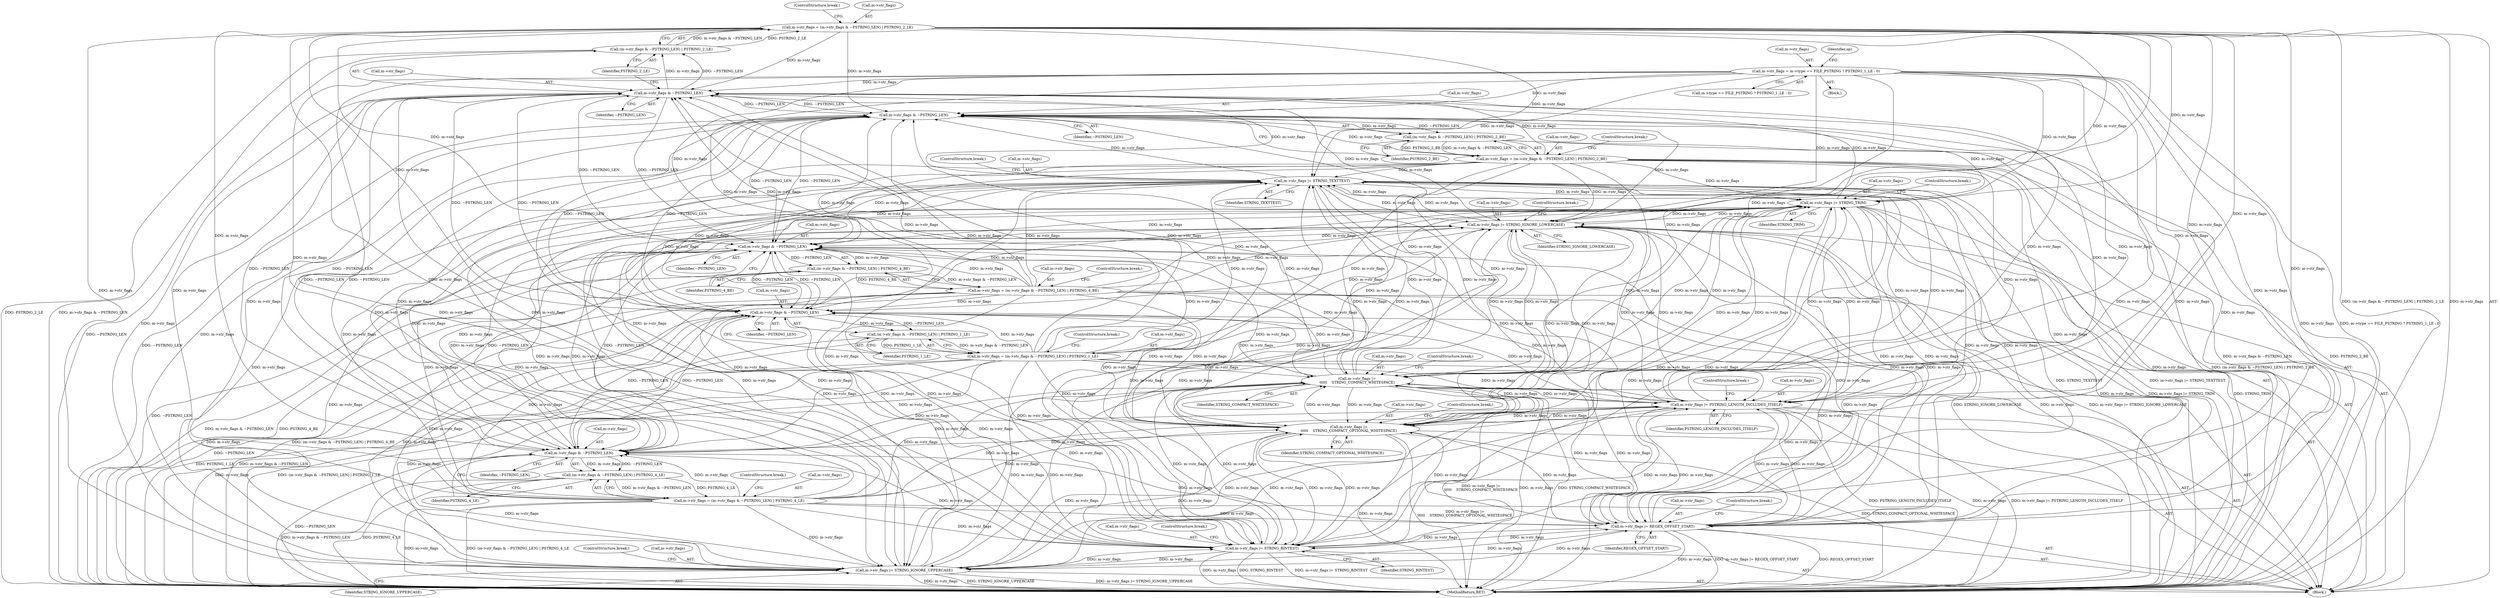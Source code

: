 digraph "0_file_4a284c89d6ef11aca34da65da7d673050a5ea320@pointer" {
"1001157" [label="(Call,m->str_flags = (m->str_flags & ~PSTRING_LEN) | PSTRING_2_LE)"];
"1001161" [label="(Call,(m->str_flags & ~PSTRING_LEN) | PSTRING_2_LE)"];
"1001162" [label="(Call,m->str_flags & ~PSTRING_LEN)"];
"1001096" [label="(Call,m->str_flags |= STRING_TEXTTEST)"];
"1000920" [label="(Call,m->str_flags = m->type == FILE_PSTRING ? PSTRING_1_LE : 0)"];
"1001103" [label="(Call,m->str_flags |= STRING_TRIM)"];
"1001137" [label="(Call,m->str_flags = (m->str_flags & ~PSTRING_LEN) | PSTRING_2_BE)"];
"1001141" [label="(Call,(m->str_flags & ~PSTRING_LEN) | PSTRING_2_BE)"];
"1001142" [label="(Call,m->str_flags & ~PSTRING_LEN)"];
"1001068" [label="(Call,m->str_flags |= STRING_IGNORE_LOWERCASE)"];
"1001075" [label="(Call,m->str_flags |= STRING_IGNORE_UPPERCASE)"];
"1001089" [label="(Call,m->str_flags |= STRING_BINTEST)"];
"1001117" [label="(Call,m->str_flags = (m->str_flags & ~PSTRING_LEN) | PSTRING_1_LE)"];
"1001121" [label="(Call,(m->str_flags & ~PSTRING_LEN) | PSTRING_1_LE)"];
"1001122" [label="(Call,m->str_flags & ~PSTRING_LEN)"];
"1001157" [label="(Call,m->str_flags = (m->str_flags & ~PSTRING_LEN) | PSTRING_2_LE)"];
"1001082" [label="(Call,m->str_flags |= REGEX_OFFSET_START)"];
"1001200" [label="(Call,m->str_flags = (m->str_flags & ~PSTRING_LEN) | PSTRING_4_LE)"];
"1001204" [label="(Call,(m->str_flags & ~PSTRING_LEN) | PSTRING_4_LE)"];
"1001205" [label="(Call,m->str_flags & ~PSTRING_LEN)"];
"1001061" [label="(Call,m->str_flags |=\n\t\t\t\t\t    STRING_COMPACT_OPTIONAL_WHITESPACE)"];
"1001220" [label="(Call,m->str_flags |= PSTRING_LENGTH_INCLUDES_ITSELF)"];
"1001054" [label="(Call,m->str_flags |=\n\t\t\t\t\t    STRING_COMPACT_WHITESPACE)"];
"1001177" [label="(Call,m->str_flags = (m->str_flags & ~PSTRING_LEN) | PSTRING_4_BE)"];
"1001181" [label="(Call,(m->str_flags & ~PSTRING_LEN) | PSTRING_4_BE)"];
"1001182" [label="(Call,m->str_flags & ~PSTRING_LEN)"];
"1001166" [label="(Identifier,~PSTRING_LEN)"];
"1001225" [label="(ControlStructure,break;)"];
"1001141" [label="(Call,(m->str_flags & ~PSTRING_LEN) | PSTRING_2_BE)"];
"1001126" [label="(Identifier,~PSTRING_LEN)"];
"1001104" [label="(Call,m->str_flags)"];
"1001122" [label="(Call,m->str_flags & ~PSTRING_LEN)"];
"1001181" [label="(Call,(m->str_flags & ~PSTRING_LEN) | PSTRING_4_BE)"];
"1001168" [label="(ControlStructure,break;)"];
"1001200" [label="(Call,m->str_flags = (m->str_flags & ~PSTRING_LEN) | PSTRING_4_LE)"];
"1001061" [label="(Call,m->str_flags |=\n\t\t\t\t\t    STRING_COMPACT_OPTIONAL_WHITESPACE)"];
"1001188" [label="(ControlStructure,break;)"];
"1001069" [label="(Call,m->str_flags)"];
"1001089" [label="(Call,m->str_flags |= STRING_BINTEST)"];
"1001062" [label="(Call,m->str_flags)"];
"1001121" [label="(Call,(m->str_flags & ~PSTRING_LEN) | PSTRING_1_LE)"];
"1001137" [label="(Call,m->str_flags = (m->str_flags & ~PSTRING_LEN) | PSTRING_2_BE)"];
"1001055" [label="(Call,m->str_flags)"];
"1001537" [label="(MethodReturn,RET)"];
"1001157" [label="(Call,m->str_flags = (m->str_flags & ~PSTRING_LEN) | PSTRING_2_LE)"];
"1001082" [label="(Call,m->str_flags |= REGEX_OFFSET_START)"];
"1001143" [label="(Call,m->str_flags)"];
"1001080" [label="(ControlStructure,break;)"];
"1001073" [label="(ControlStructure,break;)"];
"1001086" [label="(Identifier,REGEX_OFFSET_START)"];
"1001161" [label="(Call,(m->str_flags & ~PSTRING_LEN) | PSTRING_2_LE)"];
"1001079" [label="(Identifier,STRING_IGNORE_UPPERCASE)"];
"1001083" [label="(Call,m->str_flags)"];
"1001211" [label="(ControlStructure,break;)"];
"1001075" [label="(Call,m->str_flags |= STRING_IGNORE_UPPERCASE)"];
"1001072" [label="(Identifier,STRING_IGNORE_LOWERCASE)"];
"1001138" [label="(Call,m->str_flags)"];
"1001127" [label="(Identifier,PSTRING_1_LE)"];
"1000920" [label="(Call,m->str_flags = m->type == FILE_PSTRING ? PSTRING_1_LE : 0)"];
"1001162" [label="(Call,m->str_flags & ~PSTRING_LEN)"];
"1001148" [label="(ControlStructure,break;)"];
"1001066" [label="(ControlStructure,break;)"];
"1001103" [label="(Call,m->str_flags |= STRING_TRIM)"];
"1001220" [label="(Call,m->str_flags |= PSTRING_LENGTH_INCLUDES_ITSELF)"];
"1001096" [label="(Call,m->str_flags |= STRING_TEXTTEST)"];
"1001182" [label="(Call,m->str_flags & ~PSTRING_LEN)"];
"1000924" [label="(Call,m->type == FILE_PSTRING ? PSTRING_1_LE : 0)"];
"1001147" [label="(Identifier,PSTRING_2_BE)"];
"1001090" [label="(Call,m->str_flags)"];
"1001065" [label="(Identifier,STRING_COMPACT_OPTIONAL_WHITESPACE)"];
"1001178" [label="(Call,m->str_flags)"];
"1000921" [label="(Call,m->str_flags)"];
"1001076" [label="(Call,m->str_flags)"];
"1001123" [label="(Call,m->str_flags)"];
"1001087" [label="(ControlStructure,break;)"];
"1001068" [label="(Call,m->str_flags |= STRING_IGNORE_LOWERCASE)"];
"1001101" [label="(ControlStructure,break;)"];
"1001187" [label="(Identifier,PSTRING_4_BE)"];
"1000135" [label="(Block,)"];
"1001093" [label="(Identifier,STRING_BINTEST)"];
"1001201" [label="(Call,m->str_flags)"];
"1001204" [label="(Call,(m->str_flags & ~PSTRING_LEN) | PSTRING_4_LE)"];
"1001002" [label="(Block,)"];
"1001128" [label="(ControlStructure,break;)"];
"1001146" [label="(Identifier,~PSTRING_LEN)"];
"1001183" [label="(Call,m->str_flags)"];
"1001107" [label="(Identifier,STRING_TRIM)"];
"1001108" [label="(ControlStructure,break;)"];
"1001058" [label="(Identifier,STRING_COMPACT_WHITESPACE)"];
"1001094" [label="(ControlStructure,break;)"];
"1001158" [label="(Call,m->str_flags)"];
"1001163" [label="(Call,m->str_flags)"];
"1001100" [label="(Identifier,STRING_TEXTTEST)"];
"1001117" [label="(Call,m->str_flags = (m->str_flags & ~PSTRING_LEN) | PSTRING_1_LE)"];
"1001224" [label="(Identifier,PSTRING_LENGTH_INCLUDES_ITSELF)"];
"1001054" [label="(Call,m->str_flags |=\n\t\t\t\t\t    STRING_COMPACT_WHITESPACE)"];
"1001167" [label="(Identifier,PSTRING_2_LE)"];
"1001206" [label="(Call,m->str_flags)"];
"1001097" [label="(Call,m->str_flags)"];
"1001221" [label="(Call,m->str_flags)"];
"1001209" [label="(Identifier,~PSTRING_LEN)"];
"1001142" [label="(Call,m->str_flags & ~PSTRING_LEN)"];
"1001205" [label="(Call,m->str_flags & ~PSTRING_LEN)"];
"1000935" [label="(Identifier,op)"];
"1001186" [label="(Identifier,~PSTRING_LEN)"];
"1001210" [label="(Identifier,PSTRING_4_LE)"];
"1001059" [label="(ControlStructure,break;)"];
"1001177" [label="(Call,m->str_flags = (m->str_flags & ~PSTRING_LEN) | PSTRING_4_BE)"];
"1001118" [label="(Call,m->str_flags)"];
"1001157" -> "1001002"  [label="AST: "];
"1001157" -> "1001161"  [label="CFG: "];
"1001158" -> "1001157"  [label="AST: "];
"1001161" -> "1001157"  [label="AST: "];
"1001168" -> "1001157"  [label="CFG: "];
"1001157" -> "1001537"  [label="DDG: (m->str_flags & ~PSTRING_LEN) | PSTRING_2_LE"];
"1001157" -> "1001537"  [label="DDG: m->str_flags"];
"1001157" -> "1001054"  [label="DDG: m->str_flags"];
"1001157" -> "1001061"  [label="DDG: m->str_flags"];
"1001157" -> "1001068"  [label="DDG: m->str_flags"];
"1001157" -> "1001075"  [label="DDG: m->str_flags"];
"1001157" -> "1001082"  [label="DDG: m->str_flags"];
"1001157" -> "1001089"  [label="DDG: m->str_flags"];
"1001157" -> "1001096"  [label="DDG: m->str_flags"];
"1001157" -> "1001103"  [label="DDG: m->str_flags"];
"1001157" -> "1001122"  [label="DDG: m->str_flags"];
"1001157" -> "1001142"  [label="DDG: m->str_flags"];
"1001161" -> "1001157"  [label="DDG: m->str_flags & ~PSTRING_LEN"];
"1001161" -> "1001157"  [label="DDG: PSTRING_2_LE"];
"1001157" -> "1001162"  [label="DDG: m->str_flags"];
"1001157" -> "1001182"  [label="DDG: m->str_flags"];
"1001157" -> "1001205"  [label="DDG: m->str_flags"];
"1001157" -> "1001220"  [label="DDG: m->str_flags"];
"1001161" -> "1001167"  [label="CFG: "];
"1001162" -> "1001161"  [label="AST: "];
"1001167" -> "1001161"  [label="AST: "];
"1001161" -> "1001537"  [label="DDG: PSTRING_2_LE"];
"1001161" -> "1001537"  [label="DDG: m->str_flags & ~PSTRING_LEN"];
"1001162" -> "1001161"  [label="DDG: m->str_flags"];
"1001162" -> "1001161"  [label="DDG: ~PSTRING_LEN"];
"1001162" -> "1001166"  [label="CFG: "];
"1001163" -> "1001162"  [label="AST: "];
"1001166" -> "1001162"  [label="AST: "];
"1001167" -> "1001162"  [label="CFG: "];
"1001162" -> "1001537"  [label="DDG: ~PSTRING_LEN"];
"1001162" -> "1001122"  [label="DDG: ~PSTRING_LEN"];
"1001162" -> "1001142"  [label="DDG: ~PSTRING_LEN"];
"1001096" -> "1001162"  [label="DDG: m->str_flags"];
"1000920" -> "1001162"  [label="DDG: m->str_flags"];
"1001103" -> "1001162"  [label="DDG: m->str_flags"];
"1001137" -> "1001162"  [label="DDG: m->str_flags"];
"1001068" -> "1001162"  [label="DDG: m->str_flags"];
"1001075" -> "1001162"  [label="DDG: m->str_flags"];
"1001089" -> "1001162"  [label="DDG: m->str_flags"];
"1001117" -> "1001162"  [label="DDG: m->str_flags"];
"1001082" -> "1001162"  [label="DDG: m->str_flags"];
"1001200" -> "1001162"  [label="DDG: m->str_flags"];
"1001061" -> "1001162"  [label="DDG: m->str_flags"];
"1001220" -> "1001162"  [label="DDG: m->str_flags"];
"1001054" -> "1001162"  [label="DDG: m->str_flags"];
"1001177" -> "1001162"  [label="DDG: m->str_flags"];
"1001182" -> "1001162"  [label="DDG: ~PSTRING_LEN"];
"1001205" -> "1001162"  [label="DDG: ~PSTRING_LEN"];
"1001142" -> "1001162"  [label="DDG: ~PSTRING_LEN"];
"1001122" -> "1001162"  [label="DDG: ~PSTRING_LEN"];
"1001162" -> "1001182"  [label="DDG: ~PSTRING_LEN"];
"1001162" -> "1001205"  [label="DDG: ~PSTRING_LEN"];
"1001096" -> "1001002"  [label="AST: "];
"1001096" -> "1001100"  [label="CFG: "];
"1001097" -> "1001096"  [label="AST: "];
"1001100" -> "1001096"  [label="AST: "];
"1001101" -> "1001096"  [label="CFG: "];
"1001096" -> "1001537"  [label="DDG: m->str_flags"];
"1001096" -> "1001537"  [label="DDG: STRING_TEXTTEST"];
"1001096" -> "1001537"  [label="DDG: m->str_flags |= STRING_TEXTTEST"];
"1001096" -> "1001054"  [label="DDG: m->str_flags"];
"1001096" -> "1001061"  [label="DDG: m->str_flags"];
"1001096" -> "1001068"  [label="DDG: m->str_flags"];
"1001096" -> "1001075"  [label="DDG: m->str_flags"];
"1001096" -> "1001082"  [label="DDG: m->str_flags"];
"1001096" -> "1001089"  [label="DDG: m->str_flags"];
"1000920" -> "1001096"  [label="DDG: m->str_flags"];
"1001103" -> "1001096"  [label="DDG: m->str_flags"];
"1001137" -> "1001096"  [label="DDG: m->str_flags"];
"1001068" -> "1001096"  [label="DDG: m->str_flags"];
"1001075" -> "1001096"  [label="DDG: m->str_flags"];
"1001089" -> "1001096"  [label="DDG: m->str_flags"];
"1001117" -> "1001096"  [label="DDG: m->str_flags"];
"1001082" -> "1001096"  [label="DDG: m->str_flags"];
"1001200" -> "1001096"  [label="DDG: m->str_flags"];
"1001061" -> "1001096"  [label="DDG: m->str_flags"];
"1001220" -> "1001096"  [label="DDG: m->str_flags"];
"1001054" -> "1001096"  [label="DDG: m->str_flags"];
"1001177" -> "1001096"  [label="DDG: m->str_flags"];
"1001096" -> "1001103"  [label="DDG: m->str_flags"];
"1001096" -> "1001122"  [label="DDG: m->str_flags"];
"1001096" -> "1001142"  [label="DDG: m->str_flags"];
"1001096" -> "1001182"  [label="DDG: m->str_flags"];
"1001096" -> "1001205"  [label="DDG: m->str_flags"];
"1001096" -> "1001220"  [label="DDG: m->str_flags"];
"1000920" -> "1000135"  [label="AST: "];
"1000920" -> "1000924"  [label="CFG: "];
"1000921" -> "1000920"  [label="AST: "];
"1000924" -> "1000920"  [label="AST: "];
"1000935" -> "1000920"  [label="CFG: "];
"1000920" -> "1001537"  [label="DDG: m->str_flags"];
"1000920" -> "1001537"  [label="DDG: m->type == FILE_PSTRING ? PSTRING_1_LE : 0"];
"1000920" -> "1001054"  [label="DDG: m->str_flags"];
"1000920" -> "1001061"  [label="DDG: m->str_flags"];
"1000920" -> "1001068"  [label="DDG: m->str_flags"];
"1000920" -> "1001075"  [label="DDG: m->str_flags"];
"1000920" -> "1001082"  [label="DDG: m->str_flags"];
"1000920" -> "1001089"  [label="DDG: m->str_flags"];
"1000920" -> "1001103"  [label="DDG: m->str_flags"];
"1000920" -> "1001122"  [label="DDG: m->str_flags"];
"1000920" -> "1001142"  [label="DDG: m->str_flags"];
"1000920" -> "1001182"  [label="DDG: m->str_flags"];
"1000920" -> "1001205"  [label="DDG: m->str_flags"];
"1000920" -> "1001220"  [label="DDG: m->str_flags"];
"1001103" -> "1001002"  [label="AST: "];
"1001103" -> "1001107"  [label="CFG: "];
"1001104" -> "1001103"  [label="AST: "];
"1001107" -> "1001103"  [label="AST: "];
"1001108" -> "1001103"  [label="CFG: "];
"1001103" -> "1001537"  [label="DDG: m->str_flags"];
"1001103" -> "1001537"  [label="DDG: m->str_flags |= STRING_TRIM"];
"1001103" -> "1001537"  [label="DDG: STRING_TRIM"];
"1001103" -> "1001054"  [label="DDG: m->str_flags"];
"1001103" -> "1001061"  [label="DDG: m->str_flags"];
"1001103" -> "1001068"  [label="DDG: m->str_flags"];
"1001103" -> "1001075"  [label="DDG: m->str_flags"];
"1001103" -> "1001082"  [label="DDG: m->str_flags"];
"1001103" -> "1001089"  [label="DDG: m->str_flags"];
"1001137" -> "1001103"  [label="DDG: m->str_flags"];
"1001068" -> "1001103"  [label="DDG: m->str_flags"];
"1001075" -> "1001103"  [label="DDG: m->str_flags"];
"1001089" -> "1001103"  [label="DDG: m->str_flags"];
"1001117" -> "1001103"  [label="DDG: m->str_flags"];
"1001082" -> "1001103"  [label="DDG: m->str_flags"];
"1001200" -> "1001103"  [label="DDG: m->str_flags"];
"1001061" -> "1001103"  [label="DDG: m->str_flags"];
"1001220" -> "1001103"  [label="DDG: m->str_flags"];
"1001054" -> "1001103"  [label="DDG: m->str_flags"];
"1001177" -> "1001103"  [label="DDG: m->str_flags"];
"1001103" -> "1001122"  [label="DDG: m->str_flags"];
"1001103" -> "1001142"  [label="DDG: m->str_flags"];
"1001103" -> "1001182"  [label="DDG: m->str_flags"];
"1001103" -> "1001205"  [label="DDG: m->str_flags"];
"1001103" -> "1001220"  [label="DDG: m->str_flags"];
"1001137" -> "1001002"  [label="AST: "];
"1001137" -> "1001141"  [label="CFG: "];
"1001138" -> "1001137"  [label="AST: "];
"1001141" -> "1001137"  [label="AST: "];
"1001148" -> "1001137"  [label="CFG: "];
"1001137" -> "1001537"  [label="DDG: m->str_flags"];
"1001137" -> "1001537"  [label="DDG: (m->str_flags & ~PSTRING_LEN) | PSTRING_2_BE"];
"1001137" -> "1001054"  [label="DDG: m->str_flags"];
"1001137" -> "1001061"  [label="DDG: m->str_flags"];
"1001137" -> "1001068"  [label="DDG: m->str_flags"];
"1001137" -> "1001075"  [label="DDG: m->str_flags"];
"1001137" -> "1001082"  [label="DDG: m->str_flags"];
"1001137" -> "1001089"  [label="DDG: m->str_flags"];
"1001137" -> "1001122"  [label="DDG: m->str_flags"];
"1001141" -> "1001137"  [label="DDG: m->str_flags & ~PSTRING_LEN"];
"1001141" -> "1001137"  [label="DDG: PSTRING_2_BE"];
"1001137" -> "1001142"  [label="DDG: m->str_flags"];
"1001137" -> "1001182"  [label="DDG: m->str_flags"];
"1001137" -> "1001205"  [label="DDG: m->str_flags"];
"1001137" -> "1001220"  [label="DDG: m->str_flags"];
"1001141" -> "1001147"  [label="CFG: "];
"1001142" -> "1001141"  [label="AST: "];
"1001147" -> "1001141"  [label="AST: "];
"1001141" -> "1001537"  [label="DDG: m->str_flags & ~PSTRING_LEN"];
"1001141" -> "1001537"  [label="DDG: PSTRING_2_BE"];
"1001142" -> "1001141"  [label="DDG: m->str_flags"];
"1001142" -> "1001141"  [label="DDG: ~PSTRING_LEN"];
"1001142" -> "1001146"  [label="CFG: "];
"1001143" -> "1001142"  [label="AST: "];
"1001146" -> "1001142"  [label="AST: "];
"1001147" -> "1001142"  [label="CFG: "];
"1001142" -> "1001537"  [label="DDG: ~PSTRING_LEN"];
"1001142" -> "1001122"  [label="DDG: ~PSTRING_LEN"];
"1001068" -> "1001142"  [label="DDG: m->str_flags"];
"1001075" -> "1001142"  [label="DDG: m->str_flags"];
"1001089" -> "1001142"  [label="DDG: m->str_flags"];
"1001117" -> "1001142"  [label="DDG: m->str_flags"];
"1001082" -> "1001142"  [label="DDG: m->str_flags"];
"1001200" -> "1001142"  [label="DDG: m->str_flags"];
"1001061" -> "1001142"  [label="DDG: m->str_flags"];
"1001220" -> "1001142"  [label="DDG: m->str_flags"];
"1001054" -> "1001142"  [label="DDG: m->str_flags"];
"1001177" -> "1001142"  [label="DDG: m->str_flags"];
"1001182" -> "1001142"  [label="DDG: ~PSTRING_LEN"];
"1001205" -> "1001142"  [label="DDG: ~PSTRING_LEN"];
"1001122" -> "1001142"  [label="DDG: ~PSTRING_LEN"];
"1001142" -> "1001182"  [label="DDG: ~PSTRING_LEN"];
"1001142" -> "1001205"  [label="DDG: ~PSTRING_LEN"];
"1001068" -> "1001002"  [label="AST: "];
"1001068" -> "1001072"  [label="CFG: "];
"1001069" -> "1001068"  [label="AST: "];
"1001072" -> "1001068"  [label="AST: "];
"1001073" -> "1001068"  [label="CFG: "];
"1001068" -> "1001537"  [label="DDG: STRING_IGNORE_LOWERCASE"];
"1001068" -> "1001537"  [label="DDG: m->str_flags"];
"1001068" -> "1001537"  [label="DDG: m->str_flags |= STRING_IGNORE_LOWERCASE"];
"1001068" -> "1001054"  [label="DDG: m->str_flags"];
"1001068" -> "1001061"  [label="DDG: m->str_flags"];
"1001075" -> "1001068"  [label="DDG: m->str_flags"];
"1001089" -> "1001068"  [label="DDG: m->str_flags"];
"1001117" -> "1001068"  [label="DDG: m->str_flags"];
"1001082" -> "1001068"  [label="DDG: m->str_flags"];
"1001200" -> "1001068"  [label="DDG: m->str_flags"];
"1001061" -> "1001068"  [label="DDG: m->str_flags"];
"1001220" -> "1001068"  [label="DDG: m->str_flags"];
"1001054" -> "1001068"  [label="DDG: m->str_flags"];
"1001177" -> "1001068"  [label="DDG: m->str_flags"];
"1001068" -> "1001075"  [label="DDG: m->str_flags"];
"1001068" -> "1001082"  [label="DDG: m->str_flags"];
"1001068" -> "1001089"  [label="DDG: m->str_flags"];
"1001068" -> "1001122"  [label="DDG: m->str_flags"];
"1001068" -> "1001182"  [label="DDG: m->str_flags"];
"1001068" -> "1001205"  [label="DDG: m->str_flags"];
"1001068" -> "1001220"  [label="DDG: m->str_flags"];
"1001075" -> "1001002"  [label="AST: "];
"1001075" -> "1001079"  [label="CFG: "];
"1001076" -> "1001075"  [label="AST: "];
"1001079" -> "1001075"  [label="AST: "];
"1001080" -> "1001075"  [label="CFG: "];
"1001075" -> "1001537"  [label="DDG: m->str_flags |= STRING_IGNORE_UPPERCASE"];
"1001075" -> "1001537"  [label="DDG: m->str_flags"];
"1001075" -> "1001537"  [label="DDG: STRING_IGNORE_UPPERCASE"];
"1001075" -> "1001054"  [label="DDG: m->str_flags"];
"1001075" -> "1001061"  [label="DDG: m->str_flags"];
"1001089" -> "1001075"  [label="DDG: m->str_flags"];
"1001117" -> "1001075"  [label="DDG: m->str_flags"];
"1001082" -> "1001075"  [label="DDG: m->str_flags"];
"1001200" -> "1001075"  [label="DDG: m->str_flags"];
"1001061" -> "1001075"  [label="DDG: m->str_flags"];
"1001220" -> "1001075"  [label="DDG: m->str_flags"];
"1001054" -> "1001075"  [label="DDG: m->str_flags"];
"1001177" -> "1001075"  [label="DDG: m->str_flags"];
"1001075" -> "1001082"  [label="DDG: m->str_flags"];
"1001075" -> "1001089"  [label="DDG: m->str_flags"];
"1001075" -> "1001122"  [label="DDG: m->str_flags"];
"1001075" -> "1001182"  [label="DDG: m->str_flags"];
"1001075" -> "1001205"  [label="DDG: m->str_flags"];
"1001075" -> "1001220"  [label="DDG: m->str_flags"];
"1001089" -> "1001002"  [label="AST: "];
"1001089" -> "1001093"  [label="CFG: "];
"1001090" -> "1001089"  [label="AST: "];
"1001093" -> "1001089"  [label="AST: "];
"1001094" -> "1001089"  [label="CFG: "];
"1001089" -> "1001537"  [label="DDG: m->str_flags |= STRING_BINTEST"];
"1001089" -> "1001537"  [label="DDG: STRING_BINTEST"];
"1001089" -> "1001537"  [label="DDG: m->str_flags"];
"1001089" -> "1001054"  [label="DDG: m->str_flags"];
"1001089" -> "1001061"  [label="DDG: m->str_flags"];
"1001089" -> "1001082"  [label="DDG: m->str_flags"];
"1001117" -> "1001089"  [label="DDG: m->str_flags"];
"1001082" -> "1001089"  [label="DDG: m->str_flags"];
"1001200" -> "1001089"  [label="DDG: m->str_flags"];
"1001061" -> "1001089"  [label="DDG: m->str_flags"];
"1001220" -> "1001089"  [label="DDG: m->str_flags"];
"1001054" -> "1001089"  [label="DDG: m->str_flags"];
"1001177" -> "1001089"  [label="DDG: m->str_flags"];
"1001089" -> "1001122"  [label="DDG: m->str_flags"];
"1001089" -> "1001182"  [label="DDG: m->str_flags"];
"1001089" -> "1001205"  [label="DDG: m->str_flags"];
"1001089" -> "1001220"  [label="DDG: m->str_flags"];
"1001117" -> "1001002"  [label="AST: "];
"1001117" -> "1001121"  [label="CFG: "];
"1001118" -> "1001117"  [label="AST: "];
"1001121" -> "1001117"  [label="AST: "];
"1001128" -> "1001117"  [label="CFG: "];
"1001117" -> "1001537"  [label="DDG: (m->str_flags & ~PSTRING_LEN) | PSTRING_1_LE"];
"1001117" -> "1001537"  [label="DDG: m->str_flags"];
"1001117" -> "1001054"  [label="DDG: m->str_flags"];
"1001117" -> "1001061"  [label="DDG: m->str_flags"];
"1001117" -> "1001082"  [label="DDG: m->str_flags"];
"1001121" -> "1001117"  [label="DDG: m->str_flags & ~PSTRING_LEN"];
"1001121" -> "1001117"  [label="DDG: PSTRING_1_LE"];
"1001117" -> "1001122"  [label="DDG: m->str_flags"];
"1001117" -> "1001182"  [label="DDG: m->str_flags"];
"1001117" -> "1001205"  [label="DDG: m->str_flags"];
"1001117" -> "1001220"  [label="DDG: m->str_flags"];
"1001121" -> "1001127"  [label="CFG: "];
"1001122" -> "1001121"  [label="AST: "];
"1001127" -> "1001121"  [label="AST: "];
"1001121" -> "1001537"  [label="DDG: PSTRING_1_LE"];
"1001121" -> "1001537"  [label="DDG: m->str_flags & ~PSTRING_LEN"];
"1001122" -> "1001121"  [label="DDG: m->str_flags"];
"1001122" -> "1001121"  [label="DDG: ~PSTRING_LEN"];
"1001122" -> "1001126"  [label="CFG: "];
"1001123" -> "1001122"  [label="AST: "];
"1001126" -> "1001122"  [label="AST: "];
"1001127" -> "1001122"  [label="CFG: "];
"1001122" -> "1001537"  [label="DDG: ~PSTRING_LEN"];
"1001082" -> "1001122"  [label="DDG: m->str_flags"];
"1001200" -> "1001122"  [label="DDG: m->str_flags"];
"1001061" -> "1001122"  [label="DDG: m->str_flags"];
"1001220" -> "1001122"  [label="DDG: m->str_flags"];
"1001054" -> "1001122"  [label="DDG: m->str_flags"];
"1001177" -> "1001122"  [label="DDG: m->str_flags"];
"1001182" -> "1001122"  [label="DDG: ~PSTRING_LEN"];
"1001205" -> "1001122"  [label="DDG: ~PSTRING_LEN"];
"1001122" -> "1001182"  [label="DDG: ~PSTRING_LEN"];
"1001122" -> "1001205"  [label="DDG: ~PSTRING_LEN"];
"1001082" -> "1001002"  [label="AST: "];
"1001082" -> "1001086"  [label="CFG: "];
"1001083" -> "1001082"  [label="AST: "];
"1001086" -> "1001082"  [label="AST: "];
"1001087" -> "1001082"  [label="CFG: "];
"1001082" -> "1001537"  [label="DDG: REGEX_OFFSET_START"];
"1001082" -> "1001537"  [label="DDG: m->str_flags"];
"1001082" -> "1001537"  [label="DDG: m->str_flags |= REGEX_OFFSET_START"];
"1001082" -> "1001054"  [label="DDG: m->str_flags"];
"1001082" -> "1001061"  [label="DDG: m->str_flags"];
"1001200" -> "1001082"  [label="DDG: m->str_flags"];
"1001061" -> "1001082"  [label="DDG: m->str_flags"];
"1001220" -> "1001082"  [label="DDG: m->str_flags"];
"1001054" -> "1001082"  [label="DDG: m->str_flags"];
"1001177" -> "1001082"  [label="DDG: m->str_flags"];
"1001082" -> "1001182"  [label="DDG: m->str_flags"];
"1001082" -> "1001205"  [label="DDG: m->str_flags"];
"1001082" -> "1001220"  [label="DDG: m->str_flags"];
"1001200" -> "1001002"  [label="AST: "];
"1001200" -> "1001204"  [label="CFG: "];
"1001201" -> "1001200"  [label="AST: "];
"1001204" -> "1001200"  [label="AST: "];
"1001211" -> "1001200"  [label="CFG: "];
"1001200" -> "1001537"  [label="DDG: (m->str_flags & ~PSTRING_LEN) | PSTRING_4_LE"];
"1001200" -> "1001537"  [label="DDG: m->str_flags"];
"1001200" -> "1001054"  [label="DDG: m->str_flags"];
"1001200" -> "1001061"  [label="DDG: m->str_flags"];
"1001200" -> "1001182"  [label="DDG: m->str_flags"];
"1001204" -> "1001200"  [label="DDG: m->str_flags & ~PSTRING_LEN"];
"1001204" -> "1001200"  [label="DDG: PSTRING_4_LE"];
"1001200" -> "1001205"  [label="DDG: m->str_flags"];
"1001200" -> "1001220"  [label="DDG: m->str_flags"];
"1001204" -> "1001210"  [label="CFG: "];
"1001205" -> "1001204"  [label="AST: "];
"1001210" -> "1001204"  [label="AST: "];
"1001204" -> "1001537"  [label="DDG: m->str_flags & ~PSTRING_LEN"];
"1001204" -> "1001537"  [label="DDG: PSTRING_4_LE"];
"1001205" -> "1001204"  [label="DDG: m->str_flags"];
"1001205" -> "1001204"  [label="DDG: ~PSTRING_LEN"];
"1001205" -> "1001209"  [label="CFG: "];
"1001206" -> "1001205"  [label="AST: "];
"1001209" -> "1001205"  [label="AST: "];
"1001210" -> "1001205"  [label="CFG: "];
"1001205" -> "1001537"  [label="DDG: ~PSTRING_LEN"];
"1001205" -> "1001182"  [label="DDG: ~PSTRING_LEN"];
"1001061" -> "1001205"  [label="DDG: m->str_flags"];
"1001220" -> "1001205"  [label="DDG: m->str_flags"];
"1001054" -> "1001205"  [label="DDG: m->str_flags"];
"1001177" -> "1001205"  [label="DDG: m->str_flags"];
"1001182" -> "1001205"  [label="DDG: ~PSTRING_LEN"];
"1001061" -> "1001002"  [label="AST: "];
"1001061" -> "1001065"  [label="CFG: "];
"1001062" -> "1001061"  [label="AST: "];
"1001065" -> "1001061"  [label="AST: "];
"1001066" -> "1001061"  [label="CFG: "];
"1001061" -> "1001537"  [label="DDG: m->str_flags"];
"1001061" -> "1001537"  [label="DDG: m->str_flags |=\n\t\t\t\t\t    STRING_COMPACT_OPTIONAL_WHITESPACE"];
"1001061" -> "1001537"  [label="DDG: STRING_COMPACT_OPTIONAL_WHITESPACE"];
"1001061" -> "1001054"  [label="DDG: m->str_flags"];
"1001220" -> "1001061"  [label="DDG: m->str_flags"];
"1001054" -> "1001061"  [label="DDG: m->str_flags"];
"1001177" -> "1001061"  [label="DDG: m->str_flags"];
"1001061" -> "1001182"  [label="DDG: m->str_flags"];
"1001061" -> "1001220"  [label="DDG: m->str_flags"];
"1001220" -> "1001002"  [label="AST: "];
"1001220" -> "1001224"  [label="CFG: "];
"1001221" -> "1001220"  [label="AST: "];
"1001224" -> "1001220"  [label="AST: "];
"1001225" -> "1001220"  [label="CFG: "];
"1001220" -> "1001537"  [label="DDG: m->str_flags"];
"1001220" -> "1001537"  [label="DDG: m->str_flags |= PSTRING_LENGTH_INCLUDES_ITSELF"];
"1001220" -> "1001537"  [label="DDG: PSTRING_LENGTH_INCLUDES_ITSELF"];
"1001220" -> "1001054"  [label="DDG: m->str_flags"];
"1001220" -> "1001182"  [label="DDG: m->str_flags"];
"1001054" -> "1001220"  [label="DDG: m->str_flags"];
"1001177" -> "1001220"  [label="DDG: m->str_flags"];
"1001054" -> "1001002"  [label="AST: "];
"1001054" -> "1001058"  [label="CFG: "];
"1001055" -> "1001054"  [label="AST: "];
"1001058" -> "1001054"  [label="AST: "];
"1001059" -> "1001054"  [label="CFG: "];
"1001054" -> "1001537"  [label="DDG: m->str_flags"];
"1001054" -> "1001537"  [label="DDG: STRING_COMPACT_WHITESPACE"];
"1001054" -> "1001537"  [label="DDG: m->str_flags |=\n\t\t\t\t\t    STRING_COMPACT_WHITESPACE"];
"1001177" -> "1001054"  [label="DDG: m->str_flags"];
"1001054" -> "1001182"  [label="DDG: m->str_flags"];
"1001177" -> "1001002"  [label="AST: "];
"1001177" -> "1001181"  [label="CFG: "];
"1001178" -> "1001177"  [label="AST: "];
"1001181" -> "1001177"  [label="AST: "];
"1001188" -> "1001177"  [label="CFG: "];
"1001177" -> "1001537"  [label="DDG: m->str_flags"];
"1001177" -> "1001537"  [label="DDG: (m->str_flags & ~PSTRING_LEN) | PSTRING_4_BE"];
"1001181" -> "1001177"  [label="DDG: m->str_flags & ~PSTRING_LEN"];
"1001181" -> "1001177"  [label="DDG: PSTRING_4_BE"];
"1001177" -> "1001182"  [label="DDG: m->str_flags"];
"1001181" -> "1001187"  [label="CFG: "];
"1001182" -> "1001181"  [label="AST: "];
"1001187" -> "1001181"  [label="AST: "];
"1001181" -> "1001537"  [label="DDG: m->str_flags & ~PSTRING_LEN"];
"1001181" -> "1001537"  [label="DDG: PSTRING_4_BE"];
"1001182" -> "1001181"  [label="DDG: m->str_flags"];
"1001182" -> "1001181"  [label="DDG: ~PSTRING_LEN"];
"1001182" -> "1001186"  [label="CFG: "];
"1001183" -> "1001182"  [label="AST: "];
"1001186" -> "1001182"  [label="AST: "];
"1001187" -> "1001182"  [label="CFG: "];
"1001182" -> "1001537"  [label="DDG: ~PSTRING_LEN"];
}
